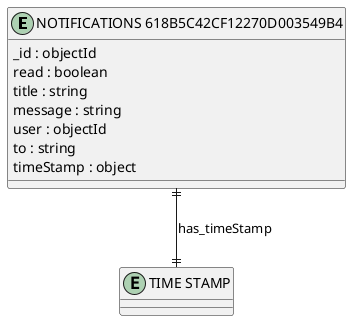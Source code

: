 @startuml NOTIFICATIONS_618B5C42CF12270D003549B4_Diagram

entity "NOTIFICATIONS 618B5C42CF12270D003549B4" as NOTIFICATIONS_618B5C42CF12270D003549B4 {
  _id : objectId
  read : boolean
  title : string
  message : string
  user : objectId
  to : string
  timeStamp : object
}

entity "TIME STAMP" as TIME_STAMP {
}

' // Relationships
NOTIFICATIONS_618B5C42CF12270D003549B4 ||--|| TIME_STAMP : has_timeStamp
@enduml